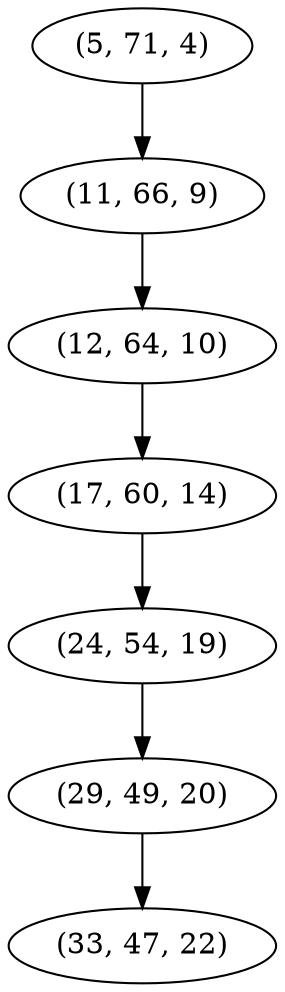digraph tree {
    "(5, 71, 4)";
    "(11, 66, 9)";
    "(12, 64, 10)";
    "(17, 60, 14)";
    "(24, 54, 19)";
    "(29, 49, 20)";
    "(33, 47, 22)";
    "(5, 71, 4)" -> "(11, 66, 9)";
    "(11, 66, 9)" -> "(12, 64, 10)";
    "(12, 64, 10)" -> "(17, 60, 14)";
    "(17, 60, 14)" -> "(24, 54, 19)";
    "(24, 54, 19)" -> "(29, 49, 20)";
    "(29, 49, 20)" -> "(33, 47, 22)";
}
